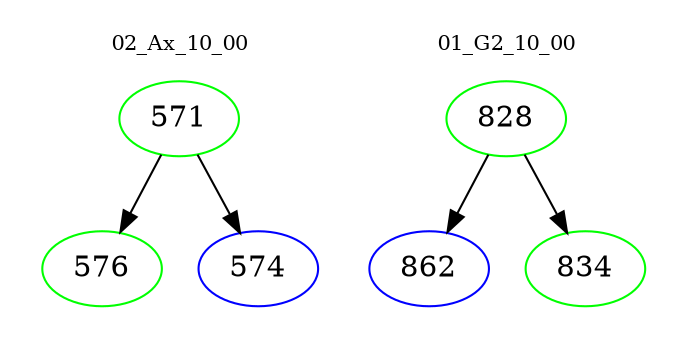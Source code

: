 digraph{
subgraph cluster_0 {
color = white
label = "02_Ax_10_00";
fontsize=10;
T0_571 [label="571", color="green"]
T0_571 -> T0_576 [color="black"]
T0_576 [label="576", color="green"]
T0_571 -> T0_574 [color="black"]
T0_574 [label="574", color="blue"]
}
subgraph cluster_1 {
color = white
label = "01_G2_10_00";
fontsize=10;
T1_828 [label="828", color="green"]
T1_828 -> T1_862 [color="black"]
T1_862 [label="862", color="blue"]
T1_828 -> T1_834 [color="black"]
T1_834 [label="834", color="green"]
}
}
